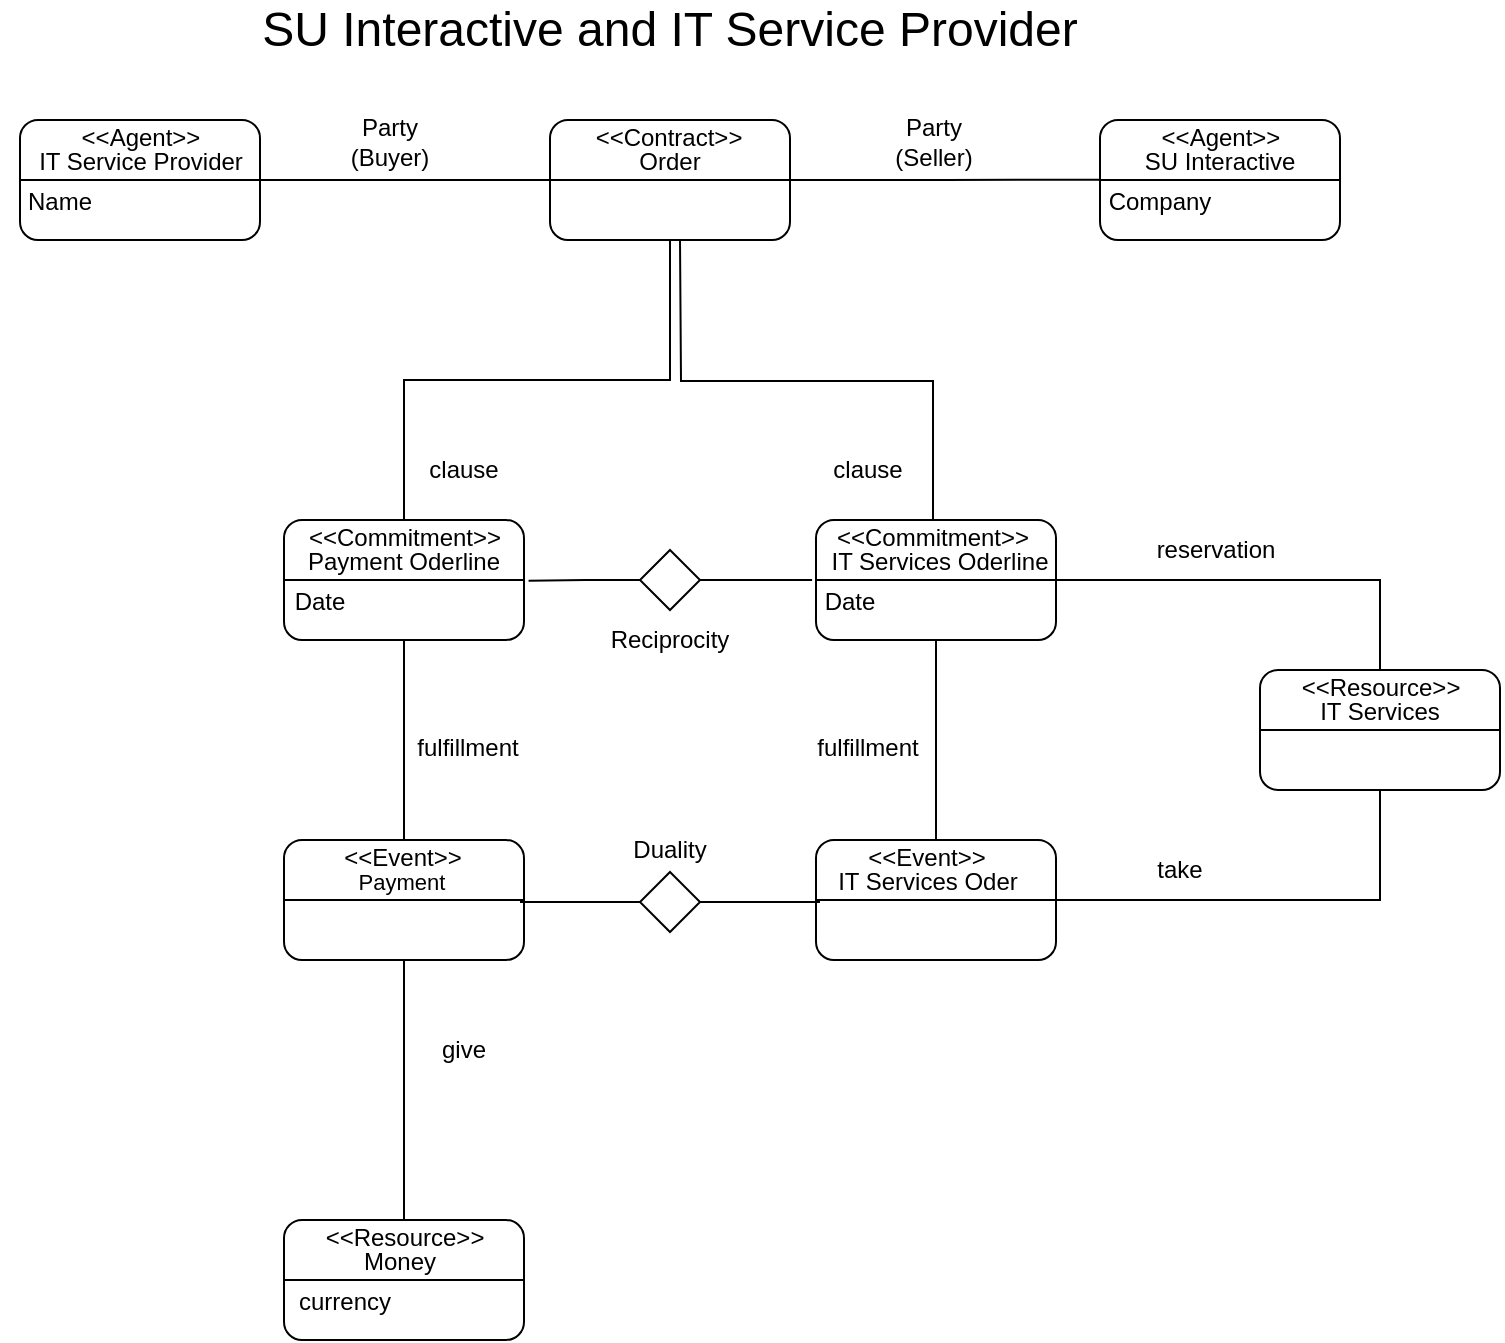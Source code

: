 <mxfile version="15.5.8" type="github"><diagram id="f0gYBg6eV_TWnXE1XEZ3" name="Page-1"><mxGraphModel dx="1422" dy="762" grid="1" gridSize="10" guides="1" tooltips="1" connect="1" arrows="1" fold="1" page="1" pageScale="1" pageWidth="1169" pageHeight="827" math="0" shadow="0"><root><mxCell id="0"/><mxCell id="1" parent="0"/><mxCell id="re59bVa50K-5OiU--Nzr-1" value="&lt;font style=&quot;font-size: 24px&quot;&gt;SU Interactive and IT Service Provider&lt;br&gt;&lt;/font&gt;" style="text;html=1;strokeColor=none;fillColor=none;align=center;verticalAlign=middle;whiteSpace=wrap;rounded=0;" parent="1" vertex="1"><mxGeometry x="371" y="40" width="428" height="30" as="geometry"/></mxCell><mxCell id="re59bVa50K-5OiU--Nzr-49" style="edgeStyle=orthogonalEdgeStyle;rounded=0;orthogonalLoop=1;jettySize=auto;html=1;exitX=1;exitY=0.5;exitDx=0;exitDy=0;entryX=0;entryY=0.5;entryDx=0;entryDy=0;fontSize=12;endArrow=none;endFill=0;" parent="1" source="re59bVa50K-5OiU--Nzr-2" target="re59bVa50K-5OiU--Nzr-14" edge="1"><mxGeometry relative="1" as="geometry"/></mxCell><mxCell id="re59bVa50K-5OiU--Nzr-2" value="" style="rounded=1;whiteSpace=wrap;html=1;fontSize=24;" parent="1" vertex="1"><mxGeometry x="260" y="100" width="120" height="60" as="geometry"/></mxCell><mxCell id="re59bVa50K-5OiU--Nzr-12" value="" style="endArrow=none;html=1;rounded=0;fontSize=24;exitX=0;exitY=0.5;exitDx=0;exitDy=0;entryX=1;entryY=0.5;entryDx=0;entryDy=0;" parent="1" source="re59bVa50K-5OiU--Nzr-2" target="re59bVa50K-5OiU--Nzr-2" edge="1"><mxGeometry width="50" height="50" relative="1" as="geometry"><mxPoint x="295" y="140" as="sourcePoint"/><mxPoint x="345" y="90" as="targetPoint"/></mxGeometry></mxCell><mxCell id="re59bVa50K-5OiU--Nzr-50" style="edgeStyle=orthogonalEdgeStyle;rounded=0;orthogonalLoop=1;jettySize=auto;html=1;exitX=1;exitY=0.5;exitDx=0;exitDy=0;fontSize=12;endArrow=none;endFill=0;" parent="1" source="re59bVa50K-5OiU--Nzr-14" edge="1"><mxGeometry relative="1" as="geometry"><mxPoint x="800" y="129.862" as="targetPoint"/></mxGeometry></mxCell><mxCell id="re59bVa50K-5OiU--Nzr-51" style="edgeStyle=orthogonalEdgeStyle;rounded=0;orthogonalLoop=1;jettySize=auto;html=1;exitX=0.5;exitY=1;exitDx=0;exitDy=0;fontSize=12;endArrow=none;endFill=0;" parent="1" source="re59bVa50K-5OiU--Nzr-14" target="re59bVa50K-5OiU--Nzr-28" edge="1"><mxGeometry relative="1" as="geometry"/></mxCell><mxCell id="re59bVa50K-5OiU--Nzr-14" value="" style="rounded=1;whiteSpace=wrap;html=1;fontSize=24;" parent="1" vertex="1"><mxGeometry x="525" y="100" width="120" height="60" as="geometry"/></mxCell><mxCell id="re59bVa50K-5OiU--Nzr-15" value="" style="endArrow=none;html=1;rounded=0;fontSize=24;exitX=0;exitY=0.5;exitDx=0;exitDy=0;entryX=1;entryY=0.5;entryDx=0;entryDy=0;" parent="1" source="re59bVa50K-5OiU--Nzr-14" target="re59bVa50K-5OiU--Nzr-14" edge="1"><mxGeometry width="50" height="50" relative="1" as="geometry"><mxPoint x="560" y="140" as="sourcePoint"/><mxPoint x="610" y="90" as="targetPoint"/></mxGeometry></mxCell><mxCell id="re59bVa50K-5OiU--Nzr-16" value="" style="rounded=1;whiteSpace=wrap;html=1;fontSize=24;" parent="1" vertex="1"><mxGeometry x="800" y="100" width="120" height="60" as="geometry"/></mxCell><mxCell id="re59bVa50K-5OiU--Nzr-17" value="" style="endArrow=none;html=1;rounded=0;fontSize=24;exitX=0;exitY=0.5;exitDx=0;exitDy=0;entryX=1;entryY=0.5;entryDx=0;entryDy=0;" parent="1" source="re59bVa50K-5OiU--Nzr-16" target="re59bVa50K-5OiU--Nzr-16" edge="1"><mxGeometry width="50" height="50" relative="1" as="geometry"><mxPoint x="835" y="140" as="sourcePoint"/><mxPoint x="885" y="90" as="targetPoint"/></mxGeometry></mxCell><mxCell id="re59bVa50K-5OiU--Nzr-18" value="&lt;font style=&quot;font-size: 12px&quot;&gt;&amp;lt;&amp;lt;Agent&amp;gt;&amp;gt;&lt;br&gt;&lt;/font&gt;" style="text;html=1;strokeColor=none;fillColor=none;align=center;verticalAlign=middle;whiteSpace=wrap;rounded=0;fontSize=24;" parent="1" vertex="1"><mxGeometry x="287.5" y="100" width="65" height="10" as="geometry"/></mxCell><mxCell id="re59bVa50K-5OiU--Nzr-19" value="IT Service Provider" style="text;html=1;strokeColor=none;fillColor=none;align=center;verticalAlign=middle;whiteSpace=wrap;rounded=0;fontSize=12;" parent="1" vertex="1"><mxGeometry x="263.75" y="116" width="112.5" height="10" as="geometry"/></mxCell><mxCell id="re59bVa50K-5OiU--Nzr-20" value="Order" style="text;html=1;strokeColor=none;fillColor=none;align=center;verticalAlign=middle;whiteSpace=wrap;rounded=0;fontSize=12;" parent="1" vertex="1"><mxGeometry x="554.5" y="116" width="60" height="10" as="geometry"/></mxCell><mxCell id="re59bVa50K-5OiU--Nzr-21" value="&lt;font style=&quot;font-size: 12px&quot;&gt;&amp;lt;&amp;lt;Contract&amp;gt;&amp;gt;&lt;br&gt;&lt;/font&gt;" style="text;html=1;strokeColor=none;fillColor=none;align=center;verticalAlign=middle;whiteSpace=wrap;rounded=0;fontSize=24;" parent="1" vertex="1"><mxGeometry x="552" y="100" width="65" height="10" as="geometry"/></mxCell><mxCell id="re59bVa50K-5OiU--Nzr-22" value="SU Interactive" style="text;html=1;strokeColor=none;fillColor=none;align=center;verticalAlign=middle;whiteSpace=wrap;rounded=0;fontSize=12;" parent="1" vertex="1"><mxGeometry x="820" y="116" width="80" height="10" as="geometry"/></mxCell><mxCell id="re59bVa50K-5OiU--Nzr-23" value="&lt;font style=&quot;font-size: 12px&quot;&gt;&amp;lt;&amp;lt;Agent&amp;gt;&amp;gt;&lt;br&gt;&lt;/font&gt;" style="text;html=1;strokeColor=none;fillColor=none;align=center;verticalAlign=middle;whiteSpace=wrap;rounded=0;fontSize=24;" parent="1" vertex="1"><mxGeometry x="827.5" y="100" width="65" height="10" as="geometry"/></mxCell><mxCell id="re59bVa50K-5OiU--Nzr-54" style="edgeStyle=orthogonalEdgeStyle;rounded=0;orthogonalLoop=1;jettySize=auto;html=1;exitX=0.5;exitY=1;exitDx=0;exitDy=0;entryX=0.5;entryY=0;entryDx=0;entryDy=0;fontSize=12;endArrow=none;endFill=0;" parent="1" source="re59bVa50K-5OiU--Nzr-24" target="re59bVa50K-5OiU--Nzr-32" edge="1"><mxGeometry relative="1" as="geometry"/></mxCell><mxCell id="re59bVa50K-5OiU--Nzr-24" value="" style="rounded=1;whiteSpace=wrap;html=1;fontSize=24;" parent="1" vertex="1"><mxGeometry x="392" y="300" width="120" height="60" as="geometry"/></mxCell><mxCell id="re59bVa50K-5OiU--Nzr-25" value="" style="endArrow=none;html=1;rounded=0;fontSize=24;exitX=0;exitY=0.5;exitDx=0;exitDy=0;entryX=1;entryY=0.5;entryDx=0;entryDy=0;" parent="1" source="re59bVa50K-5OiU--Nzr-24" target="re59bVa50K-5OiU--Nzr-24" edge="1"><mxGeometry width="50" height="50" relative="1" as="geometry"><mxPoint x="427" y="340" as="sourcePoint"/><mxPoint x="477" y="290" as="targetPoint"/></mxGeometry></mxCell><mxCell id="re59bVa50K-5OiU--Nzr-55" style="edgeStyle=orthogonalEdgeStyle;rounded=0;orthogonalLoop=1;jettySize=auto;html=1;exitX=0.5;exitY=1;exitDx=0;exitDy=0;entryX=0.5;entryY=0;entryDx=0;entryDy=0;fontSize=12;endArrow=none;endFill=0;" parent="1" source="re59bVa50K-5OiU--Nzr-26" target="re59bVa50K-5OiU--Nzr-34" edge="1"><mxGeometry relative="1" as="geometry"/></mxCell><mxCell id="re59bVa50K-5OiU--Nzr-26" value="" style="rounded=1;whiteSpace=wrap;html=1;fontSize=24;" parent="1" vertex="1"><mxGeometry x="658" y="300" width="120" height="60" as="geometry"/></mxCell><mxCell id="re59bVa50K-5OiU--Nzr-27" value="" style="endArrow=none;html=1;rounded=0;fontSize=24;exitX=0;exitY=0.5;exitDx=0;exitDy=0;entryX=1;entryY=0.5;entryDx=0;entryDy=0;" parent="1" source="re59bVa50K-5OiU--Nzr-26" target="re59bVa50K-5OiU--Nzr-26" edge="1"><mxGeometry width="50" height="50" relative="1" as="geometry"><mxPoint x="692" y="340" as="sourcePoint"/><mxPoint x="742" y="290" as="targetPoint"/></mxGeometry></mxCell><mxCell id="re59bVa50K-5OiU--Nzr-28" value="&lt;font style=&quot;font-size: 12px&quot;&gt;&amp;lt;&amp;lt;Commitment&amp;gt;&amp;gt;&lt;br&gt;&lt;/font&gt;" style="text;html=1;strokeColor=none;fillColor=none;align=center;verticalAlign=middle;whiteSpace=wrap;rounded=0;fontSize=24;" parent="1" vertex="1"><mxGeometry x="419.5" y="300" width="65" height="10" as="geometry"/></mxCell><mxCell id="re59bVa50K-5OiU--Nzr-29" value="&lt;font style=&quot;font-size: 12px&quot;&gt;Payment Oderline&lt;/font&gt;" style="text;html=1;strokeColor=none;fillColor=none;align=center;verticalAlign=middle;whiteSpace=wrap;rounded=0;fontSize=12;" parent="1" vertex="1"><mxGeometry x="382" y="316" width="140" height="10" as="geometry"/></mxCell><mxCell id="re59bVa50K-5OiU--Nzr-30" value="IT Services Oderline" style="text;html=1;strokeColor=none;fillColor=none;align=center;verticalAlign=middle;whiteSpace=wrap;rounded=0;fontSize=12;" parent="1" vertex="1"><mxGeometry x="660" y="316" width="120" height="10" as="geometry"/></mxCell><mxCell id="re59bVa50K-5OiU--Nzr-52" style="edgeStyle=orthogonalEdgeStyle;rounded=0;orthogonalLoop=1;jettySize=auto;html=1;exitX=0.5;exitY=0;exitDx=0;exitDy=0;fontSize=12;endArrow=none;endFill=0;" parent="1" source="re59bVa50K-5OiU--Nzr-31" edge="1"><mxGeometry relative="1" as="geometry"><mxPoint x="590" y="160" as="targetPoint"/></mxGeometry></mxCell><mxCell id="re59bVa50K-5OiU--Nzr-31" value="&lt;font style=&quot;font-size: 12px&quot;&gt;&amp;lt;&amp;lt;Commitment&amp;gt;&amp;gt;&lt;br&gt;&lt;/font&gt;" style="text;html=1;strokeColor=none;fillColor=none;align=center;verticalAlign=middle;whiteSpace=wrap;rounded=0;fontSize=24;" parent="1" vertex="1"><mxGeometry x="684" y="300" width="65" height="10" as="geometry"/></mxCell><mxCell id="re59bVa50K-5OiU--Nzr-64" style="edgeStyle=orthogonalEdgeStyle;rounded=0;orthogonalLoop=1;jettySize=auto;html=1;exitX=0.5;exitY=1;exitDx=0;exitDy=0;entryX=0.5;entryY=0;entryDx=0;entryDy=0;fontSize=12;endArrow=none;endFill=0;" parent="1" source="re59bVa50K-5OiU--Nzr-32" target="re59bVa50K-5OiU--Nzr-63" edge="1"><mxGeometry relative="1" as="geometry"/></mxCell><mxCell id="re59bVa50K-5OiU--Nzr-32" value="" style="rounded=1;whiteSpace=wrap;html=1;fontSize=24;" parent="1" vertex="1"><mxGeometry x="392" y="460" width="120" height="60" as="geometry"/></mxCell><mxCell id="re59bVa50K-5OiU--Nzr-33" value="" style="endArrow=none;html=1;rounded=0;fontSize=24;exitX=0;exitY=0.5;exitDx=0;exitDy=0;entryX=1;entryY=0.5;entryDx=0;entryDy=0;" parent="1" source="re59bVa50K-5OiU--Nzr-32" target="re59bVa50K-5OiU--Nzr-32" edge="1"><mxGeometry width="50" height="50" relative="1" as="geometry"><mxPoint x="426" y="500" as="sourcePoint"/><mxPoint x="476" y="450" as="targetPoint"/></mxGeometry></mxCell><mxCell id="re59bVa50K-5OiU--Nzr-65" style="edgeStyle=orthogonalEdgeStyle;rounded=0;orthogonalLoop=1;jettySize=auto;html=1;exitX=1;exitY=0.5;exitDx=0;exitDy=0;entryX=0.5;entryY=1;entryDx=0;entryDy=0;fontSize=12;endArrow=none;endFill=0;" parent="1" source="re59bVa50K-5OiU--Nzr-34" target="re59bVa50K-5OiU--Nzr-56" edge="1"><mxGeometry relative="1" as="geometry"/></mxCell><mxCell id="re59bVa50K-5OiU--Nzr-34" value="" style="rounded=1;whiteSpace=wrap;html=1;fontSize=24;" parent="1" vertex="1"><mxGeometry x="658" y="460" width="120" height="60" as="geometry"/></mxCell><mxCell id="re59bVa50K-5OiU--Nzr-35" value="" style="endArrow=none;html=1;rounded=0;fontSize=24;exitX=0;exitY=0.5;exitDx=0;exitDy=0;entryX=1;entryY=0.5;entryDx=0;entryDy=0;" parent="1" source="re59bVa50K-5OiU--Nzr-34" target="re59bVa50K-5OiU--Nzr-34" edge="1"><mxGeometry width="50" height="50" relative="1" as="geometry"><mxPoint x="689" y="500" as="sourcePoint"/><mxPoint x="739" y="450" as="targetPoint"/></mxGeometry></mxCell><mxCell id="re59bVa50K-5OiU--Nzr-36" value="&lt;font style=&quot;font-size: 12px&quot;&gt;&amp;lt;&amp;lt;Event&amp;gt;&amp;gt;&lt;br&gt;&lt;/font&gt;" style="text;html=1;strokeColor=none;fillColor=none;align=center;verticalAlign=middle;whiteSpace=wrap;rounded=0;fontSize=24;" parent="1" vertex="1"><mxGeometry x="418.5" y="460" width="65" height="10" as="geometry"/></mxCell><mxCell id="re59bVa50K-5OiU--Nzr-37" value="&lt;font style=&quot;font-size: 11px&quot;&gt;Payment&lt;/font&gt;" style="text;html=1;strokeColor=none;fillColor=none;align=center;verticalAlign=middle;whiteSpace=wrap;rounded=0;fontSize=12;" parent="1" vertex="1"><mxGeometry x="366" y="476" width="170" height="10" as="geometry"/></mxCell><mxCell id="re59bVa50K-5OiU--Nzr-38" value="IT Services Oder" style="text;html=1;strokeColor=none;fillColor=none;align=center;verticalAlign=middle;whiteSpace=wrap;rounded=0;fontSize=12;" parent="1" vertex="1"><mxGeometry x="653.5" y="476" width="120" height="10" as="geometry"/></mxCell><mxCell id="re59bVa50K-5OiU--Nzr-39" value="&lt;font style=&quot;font-size: 12px&quot;&gt;&amp;lt;&amp;lt;Event&amp;gt;&amp;gt;&lt;br&gt;&lt;/font&gt;" style="text;html=1;strokeColor=none;fillColor=none;align=center;verticalAlign=middle;whiteSpace=wrap;rounded=0;fontSize=24;" parent="1" vertex="1"><mxGeometry x="681" y="460" width="65" height="10" as="geometry"/></mxCell><mxCell id="re59bVa50K-5OiU--Nzr-45" style="edgeStyle=orthogonalEdgeStyle;rounded=0;orthogonalLoop=1;jettySize=auto;html=1;exitX=1;exitY=0.5;exitDx=0;exitDy=0;fontSize=12;endArrow=none;endFill=0;" parent="1" source="re59bVa50K-5OiU--Nzr-40" edge="1"><mxGeometry relative="1" as="geometry"><mxPoint x="660" y="491" as="targetPoint"/></mxGeometry></mxCell><mxCell id="re59bVa50K-5OiU--Nzr-46" style="edgeStyle=orthogonalEdgeStyle;rounded=0;orthogonalLoop=1;jettySize=auto;html=1;exitX=0;exitY=0.5;exitDx=0;exitDy=0;fontSize=12;endArrow=none;endFill=0;" parent="1" source="re59bVa50K-5OiU--Nzr-40" edge="1"><mxGeometry relative="1" as="geometry"><mxPoint x="510" y="491" as="targetPoint"/></mxGeometry></mxCell><mxCell id="re59bVa50K-5OiU--Nzr-40" value="" style="rhombus;whiteSpace=wrap;html=1;fontSize=12;" parent="1" vertex="1"><mxGeometry x="570" y="476" width="30" height="30" as="geometry"/></mxCell><mxCell id="re59bVa50K-5OiU--Nzr-43" style="edgeStyle=orthogonalEdgeStyle;rounded=0;orthogonalLoop=1;jettySize=auto;html=1;exitX=0;exitY=0.5;exitDx=0;exitDy=0;entryX=1.019;entryY=0.422;entryDx=0;entryDy=0;entryPerimeter=0;fontSize=12;endArrow=none;endFill=0;" parent="1" source="re59bVa50K-5OiU--Nzr-41" edge="1"><mxGeometry relative="1" as="geometry"><mxPoint x="514.28" y="330.32" as="targetPoint"/></mxGeometry></mxCell><mxCell id="re59bVa50K-5OiU--Nzr-44" style="edgeStyle=orthogonalEdgeStyle;rounded=0;orthogonalLoop=1;jettySize=auto;html=1;exitX=1;exitY=0.5;exitDx=0;exitDy=0;entryX=-0.008;entryY=0.417;entryDx=0;entryDy=0;entryPerimeter=0;fontSize=12;endArrow=none;endFill=0;" parent="1" source="re59bVa50K-5OiU--Nzr-41" edge="1"><mxGeometry relative="1" as="geometry"><mxPoint x="656.04" y="330.02" as="targetPoint"/></mxGeometry></mxCell><mxCell id="re59bVa50K-5OiU--Nzr-41" value="" style="rhombus;whiteSpace=wrap;html=1;fontSize=12;" parent="1" vertex="1"><mxGeometry x="570" y="315" width="30" height="30" as="geometry"/></mxCell><mxCell id="re59bVa50K-5OiU--Nzr-47" value="Duality" style="text;html=1;strokeColor=none;fillColor=none;align=center;verticalAlign=middle;whiteSpace=wrap;rounded=0;fontSize=12;" parent="1" vertex="1"><mxGeometry x="555" y="450" width="60" height="30" as="geometry"/></mxCell><mxCell id="re59bVa50K-5OiU--Nzr-48" value="Reciprocity" style="text;html=1;strokeColor=none;fillColor=none;align=center;verticalAlign=middle;whiteSpace=wrap;rounded=0;fontSize=12;" parent="1" vertex="1"><mxGeometry x="555" y="345" width="60" height="30" as="geometry"/></mxCell><mxCell id="re59bVa50K-5OiU--Nzr-56" value="" style="rounded=1;whiteSpace=wrap;html=1;fontSize=24;" parent="1" vertex="1"><mxGeometry x="880" y="375" width="120" height="60" as="geometry"/></mxCell><mxCell id="re59bVa50K-5OiU--Nzr-57" value="" style="endArrow=none;html=1;rounded=0;fontSize=24;exitX=0;exitY=0.5;exitDx=0;exitDy=0;entryX=1;entryY=0.5;entryDx=0;entryDy=0;" parent="1" source="re59bVa50K-5OiU--Nzr-56" target="re59bVa50K-5OiU--Nzr-56" edge="1"><mxGeometry width="50" height="50" relative="1" as="geometry"><mxPoint x="915" y="415" as="sourcePoint"/><mxPoint x="965" y="365" as="targetPoint"/></mxGeometry></mxCell><mxCell id="re59bVa50K-5OiU--Nzr-58" value="IT Services" style="text;html=1;strokeColor=none;fillColor=none;align=center;verticalAlign=middle;whiteSpace=wrap;rounded=0;fontSize=12;" parent="1" vertex="1"><mxGeometry x="900" y="391" width="80" height="10" as="geometry"/></mxCell><mxCell id="re59bVa50K-5OiU--Nzr-66" style="edgeStyle=orthogonalEdgeStyle;rounded=0;orthogonalLoop=1;jettySize=auto;html=1;exitX=0.5;exitY=0;exitDx=0;exitDy=0;entryX=1;entryY=0.5;entryDx=0;entryDy=0;fontSize=12;endArrow=none;endFill=0;" parent="1" source="re59bVa50K-5OiU--Nzr-59" target="re59bVa50K-5OiU--Nzr-26" edge="1"><mxGeometry relative="1" as="geometry"/></mxCell><mxCell id="re59bVa50K-5OiU--Nzr-59" value="&lt;font style=&quot;font-size: 12px&quot;&gt;&amp;lt;&amp;lt;Resource&amp;gt;&amp;gt;&lt;br&gt;&lt;/font&gt;" style="text;html=1;strokeColor=none;fillColor=none;align=center;verticalAlign=middle;whiteSpace=wrap;rounded=0;fontSize=24;" parent="1" vertex="1"><mxGeometry x="907.5" y="375" width="65" height="10" as="geometry"/></mxCell><mxCell id="re59bVa50K-5OiU--Nzr-60" value="" style="rounded=1;whiteSpace=wrap;html=1;fontSize=24;" parent="1" vertex="1"><mxGeometry x="392" y="650" width="120" height="60" as="geometry"/></mxCell><mxCell id="re59bVa50K-5OiU--Nzr-61" value="" style="endArrow=none;html=1;rounded=0;fontSize=24;exitX=0;exitY=0.5;exitDx=0;exitDy=0;entryX=1;entryY=0.5;entryDx=0;entryDy=0;" parent="1" source="re59bVa50K-5OiU--Nzr-60" target="re59bVa50K-5OiU--Nzr-60" edge="1"><mxGeometry width="50" height="50" relative="1" as="geometry"><mxPoint x="427" y="690" as="sourcePoint"/><mxPoint x="477" y="640" as="targetPoint"/></mxGeometry></mxCell><mxCell id="re59bVa50K-5OiU--Nzr-62" value="Money" style="text;html=1;strokeColor=none;fillColor=none;align=center;verticalAlign=middle;whiteSpace=wrap;rounded=0;fontSize=12;" parent="1" vertex="1"><mxGeometry x="390" y="666" width="120" height="10" as="geometry"/></mxCell><mxCell id="re59bVa50K-5OiU--Nzr-63" value="&lt;font style=&quot;font-size: 12px&quot;&gt;&amp;lt;&amp;lt;Resource&amp;gt;&amp;gt;&lt;br&gt;&lt;/font&gt;" style="text;html=1;strokeColor=none;fillColor=none;align=center;verticalAlign=middle;whiteSpace=wrap;rounded=0;fontSize=24;" parent="1" vertex="1"><mxGeometry x="419.5" y="650" width="65" height="10" as="geometry"/></mxCell><mxCell id="re59bVa50K-5OiU--Nzr-110" value="Name" style="text;html=1;strokeColor=none;fillColor=none;align=center;verticalAlign=middle;whiteSpace=wrap;rounded=0;fontSize=12;" parent="1" vertex="1"><mxGeometry x="250" y="126" width="60" height="30" as="geometry"/></mxCell><mxCell id="re59bVa50K-5OiU--Nzr-112" value="Party&lt;br&gt;(Buyer)" style="text;html=1;strokeColor=none;fillColor=none;align=center;verticalAlign=middle;whiteSpace=wrap;rounded=0;fontSize=12;" parent="1" vertex="1"><mxGeometry x="415" y="96" width="60" height="30" as="geometry"/></mxCell><mxCell id="re59bVa50K-5OiU--Nzr-113" value="Party&lt;br&gt;(Seller)" style="text;html=1;strokeColor=none;fillColor=none;align=center;verticalAlign=middle;whiteSpace=wrap;rounded=0;fontSize=12;" parent="1" vertex="1"><mxGeometry x="686.5" y="96" width="60" height="30" as="geometry"/></mxCell><mxCell id="re59bVa50K-5OiU--Nzr-114" value="Company" style="text;html=1;strokeColor=none;fillColor=none;align=center;verticalAlign=middle;whiteSpace=wrap;rounded=0;fontSize=12;" parent="1" vertex="1"><mxGeometry x="800" y="126" width="60" height="30" as="geometry"/></mxCell><mxCell id="re59bVa50K-5OiU--Nzr-115" value="Date" style="text;html=1;strokeColor=none;fillColor=none;align=center;verticalAlign=middle;whiteSpace=wrap;rounded=0;fontSize=12;" parent="1" vertex="1"><mxGeometry x="380" y="326" width="60" height="30" as="geometry"/></mxCell><mxCell id="re59bVa50K-5OiU--Nzr-116" value="Date" style="text;html=1;strokeColor=none;fillColor=none;align=center;verticalAlign=middle;whiteSpace=wrap;rounded=0;fontSize=12;" parent="1" vertex="1"><mxGeometry x="645" y="326" width="60" height="30" as="geometry"/></mxCell><mxCell id="re59bVa50K-5OiU--Nzr-119" value="currency" style="text;html=1;strokeColor=none;fillColor=none;align=center;verticalAlign=middle;whiteSpace=wrap;rounded=0;fontSize=12;" parent="1" vertex="1"><mxGeometry x="382" y="676" width="81" height="30" as="geometry"/></mxCell><mxCell id="re59bVa50K-5OiU--Nzr-123" value="clause" style="text;html=1;strokeColor=none;fillColor=none;align=center;verticalAlign=middle;whiteSpace=wrap;rounded=0;fontSize=12;" parent="1" vertex="1"><mxGeometry x="452" y="260" width="60" height="30" as="geometry"/></mxCell><mxCell id="re59bVa50K-5OiU--Nzr-124" value="clause" style="text;html=1;strokeColor=none;fillColor=none;align=center;verticalAlign=middle;whiteSpace=wrap;rounded=0;fontSize=12;" parent="1" vertex="1"><mxGeometry x="653.5" y="260" width="60" height="30" as="geometry"/></mxCell><mxCell id="re59bVa50K-5OiU--Nzr-125" value="fulfillment" style="text;html=1;strokeColor=none;fillColor=none;align=center;verticalAlign=middle;whiteSpace=wrap;rounded=0;fontSize=12;" parent="1" vertex="1"><mxGeometry x="653.5" y="399" width="60" height="30" as="geometry"/></mxCell><mxCell id="re59bVa50K-5OiU--Nzr-126" value="fulfillment" style="text;html=1;strokeColor=none;fillColor=none;align=center;verticalAlign=middle;whiteSpace=wrap;rounded=0;fontSize=12;" parent="1" vertex="1"><mxGeometry x="454" y="399" width="60" height="30" as="geometry"/></mxCell><mxCell id="re59bVa50K-5OiU--Nzr-127" value="reservation" style="text;html=1;strokeColor=none;fillColor=none;align=center;verticalAlign=middle;whiteSpace=wrap;rounded=0;fontSize=12;" parent="1" vertex="1"><mxGeometry x="827.5" y="300" width="60" height="30" as="geometry"/></mxCell><mxCell id="re59bVa50K-5OiU--Nzr-128" value="take" style="text;html=1;strokeColor=none;fillColor=none;align=center;verticalAlign=middle;whiteSpace=wrap;rounded=0;fontSize=12;" parent="1" vertex="1"><mxGeometry x="810" y="460" width="60" height="30" as="geometry"/></mxCell><mxCell id="re59bVa50K-5OiU--Nzr-132" value="give" style="text;html=1;strokeColor=none;fillColor=none;align=center;verticalAlign=middle;whiteSpace=wrap;rounded=0;fontSize=12;" parent="1" vertex="1"><mxGeometry x="452" y="550" width="60" height="30" as="geometry"/></mxCell></root></mxGraphModel></diagram></mxfile>